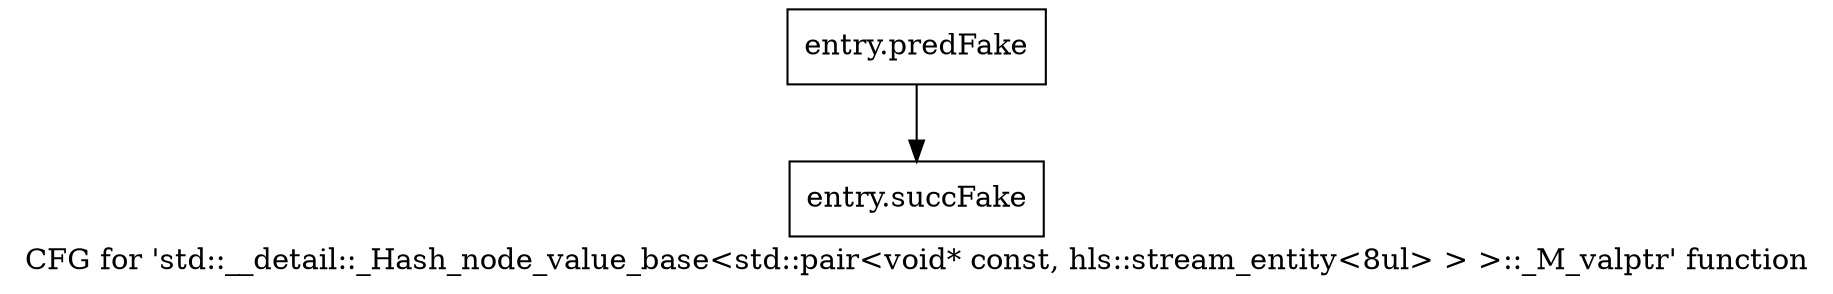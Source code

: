 digraph "CFG for 'std::__detail::_Hash_node_value_base\<std::pair\<void* const, hls::stream_entity\<8ul\> \> \>::_M_valptr' function" {
	label="CFG for 'std::__detail::_Hash_node_value_base\<std::pair\<void* const, hls::stream_entity\<8ul\> \> \>::_M_valptr' function";

	Node0x45ca4b0 [shape=record,filename="",linenumber="",label="{entry.predFake}"];
	Node0x45ca4b0 -> Node0x4799d20[ callList="" memoryops="" filename="/tools/Xilinx/Vitis_HLS/2023.1/tps/lnx64/gcc-8.3.0/lib/gcc/x86_64-pc-linux-gnu/8.3.0/../../../../include/c++/8.3.0/bits/hashtable_policy.h" execusionnum="0"];
	Node0x4799d20 [shape=record,filename="/tools/Xilinx/Vitis_HLS/2023.1/tps/lnx64/gcc-8.3.0/lib/gcc/x86_64-pc-linux-gnu/8.3.0/../../../../include/c++/8.3.0/bits/hashtable_policy.h",linenumber="242",label="{entry.succFake}"];
}
